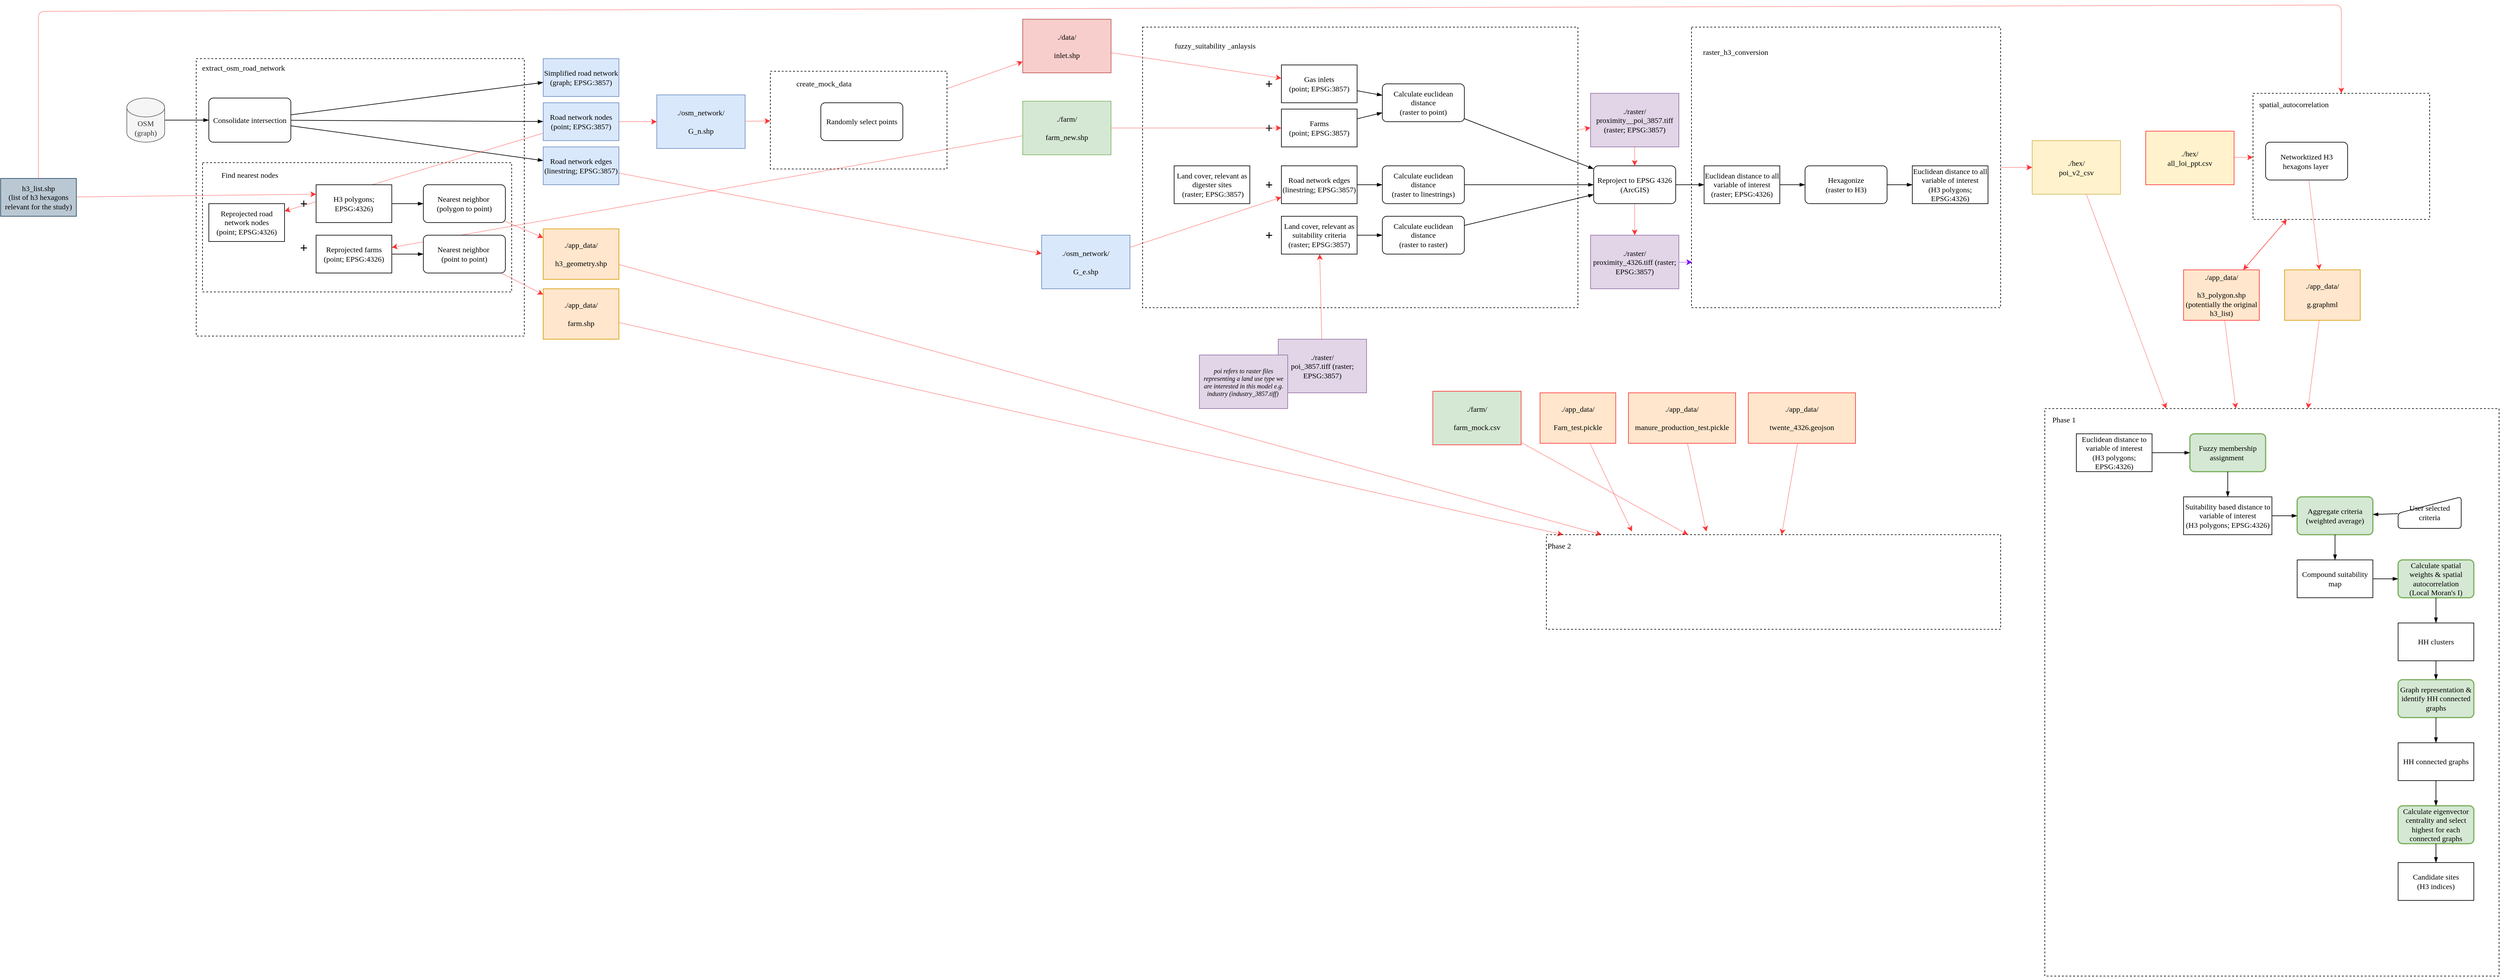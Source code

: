 <mxfile>
    <diagram id="fEbwRjq-CAVIX-2oLrUQ" name="Page-1">
        <mxGraphModel dx="-360" dy="-2003" grid="1" gridSize="10" guides="1" tooltips="1" connect="1" arrows="1" fold="1" page="1" pageScale="1" pageWidth="1100" pageHeight="850" math="0" shadow="0">
            <root>
                <mxCell id="0"/>
                <mxCell id="1" parent="0"/>
                <mxCell id="107" value="" style="rounded=0;whiteSpace=wrap;html=1;fillColor=none;strokeColor=default;dashed=1;fontFamily=Oswald;fontSource=https%3A%2F%2Ffonts.googleapis.com%2Fcss%3Ffamily%3DOswald;" parent="1" vertex="1">
                    <mxGeometry x="1830" y="2830" width="490" height="205" as="geometry"/>
                </mxCell>
                <mxCell id="62" value="" style="rounded=0;whiteSpace=wrap;html=1;fillColor=none;strokeColor=default;dashed=1;fontFamily=Oswald;fontSource=https%3A%2F%2Ffonts.googleapis.com%2Fcss%3Ffamily%3DOswald;" parent="1" vertex="1">
                    <mxGeometry x="1820" y="2665" width="520" height="440" as="geometry"/>
                </mxCell>
                <mxCell id="60" style="edgeStyle=none;html=1;dashed=1;dashPattern=1 1;strokeColor=#FF3333;fontFamily=Oswald;fontSource=https%3A%2F%2Ffonts.googleapis.com%2Fcss%3Ffamily%3DOswald;" parent="1" source="58" target="52" edge="1">
                    <mxGeometry relative="1" as="geometry"/>
                </mxCell>
                <mxCell id="58" value="" style="rounded=0;whiteSpace=wrap;html=1;fillColor=none;strokeColor=default;dashed=1;fontFamily=Oswald;fontSource=https%3A%2F%2Ffonts.googleapis.com%2Fcss%3Ffamily%3DOswald;" parent="1" vertex="1">
                    <mxGeometry x="2730" y="2685" width="280" height="155" as="geometry"/>
                </mxCell>
                <mxCell id="44" value="" style="edgeStyle=none;html=1;dashed=1;dashPattern=1 1;strokeColor=#FF3333;fontFamily=Oswald;fontSource=https%3A%2F%2Ffonts.googleapis.com%2Fcss%3Ffamily%3DOswald;" parent="1" source="30" target="43" edge="1">
                    <mxGeometry relative="1" as="geometry"/>
                </mxCell>
                <mxCell id="30" value="" style="rounded=0;whiteSpace=wrap;html=1;fillColor=none;strokeColor=default;dashed=1;fontFamily=Oswald;fontSource=https%3A%2F%2Ffonts.googleapis.com%2Fcss%3Ffamily%3DOswald;" parent="1" vertex="1">
                    <mxGeometry x="4190" y="2615" width="490" height="445" as="geometry"/>
                </mxCell>
                <mxCell id="28" value="" style="rounded=0;whiteSpace=wrap;html=1;fillColor=none;strokeColor=default;dashed=1;fontFamily=Oswald;fontSource=https%3A%2F%2Ffonts.googleapis.com%2Fcss%3Ffamily%3DOswald;" parent="1" vertex="1">
                    <mxGeometry x="3320" y="2615" width="690" height="445" as="geometry"/>
                </mxCell>
                <mxCell id="2" value="Land cover, relevant as digester sites&lt;br&gt;&amp;nbsp;(raster; EPSG:3857)" style="rounded=0;whiteSpace=wrap;html=1;fontFamily=Oswald;fontSource=https%3A%2F%2Ffonts.googleapis.com%2Fcss%3Ffamily%3DOswald;" parent="1" vertex="1">
                    <mxGeometry x="3370" y="2835" width="120" height="60" as="geometry"/>
                </mxCell>
                <mxCell id="3" value="" style="edgeStyle=none;html=1;fontSize=21;endArrow=blockThin;endFill=1;fontFamily=Oswald;fontSource=https%3A%2F%2Ffonts.googleapis.com%2Fcss%3Ffamily%3DOswald;" parent="1" source="4" target="6" edge="1">
                    <mxGeometry relative="1" as="geometry"/>
                </mxCell>
                <mxCell id="4" value="Land cover, relevant as suitability criteria (raster; EPSG:3857)" style="rounded=0;whiteSpace=wrap;html=1;fontFamily=Oswald;fontSource=https%3A%2F%2Ffonts.googleapis.com%2Fcss%3Ffamily%3DOswald;" parent="1" vertex="1">
                    <mxGeometry x="3540" y="2915" width="120" height="60" as="geometry"/>
                </mxCell>
                <mxCell id="5" style="edgeStyle=none;html=1;fontSize=21;endArrow=blockThin;endFill=1;fontFamily=Oswald;fontSource=https%3A%2F%2Ffonts.googleapis.com%2Fcss%3Ffamily%3DOswald;" parent="1" source="6" target="18" edge="1">
                    <mxGeometry relative="1" as="geometry"/>
                </mxCell>
                <mxCell id="6" value="Calculate euclidean distance &lt;br&gt;(raster to raster)" style="rounded=1;whiteSpace=wrap;html=1;absoluteArcSize=1;arcSize=14;strokeWidth=1;fontFamily=Oswald;fontSource=https%3A%2F%2Ffonts.googleapis.com%2Fcss%3Ffamily%3DOswald;" parent="1" vertex="1">
                    <mxGeometry x="3700" y="2915" width="130" height="60" as="geometry"/>
                </mxCell>
                <mxCell id="7" style="edgeStyle=none;html=1;fontSize=21;endArrow=blockThin;endFill=1;fontFamily=Oswald;fontSource=https%3A%2F%2Ffonts.googleapis.com%2Fcss%3Ffamily%3DOswald;" parent="1" source="8" target="18" edge="1">
                    <mxGeometry relative="1" as="geometry"/>
                </mxCell>
                <mxCell id="8" value="Calculate euclidean distance &lt;br&gt;(raster to linestrings)" style="rounded=1;whiteSpace=wrap;html=1;absoluteArcSize=1;arcSize=14;strokeWidth=1;fontFamily=Oswald;fontSource=https%3A%2F%2Ffonts.googleapis.com%2Fcss%3Ffamily%3DOswald;" parent="1" vertex="1">
                    <mxGeometry x="3700" y="2835" width="130" height="60" as="geometry"/>
                </mxCell>
                <mxCell id="9" style="edgeStyle=none;html=1;fontSize=21;endArrow=blockThin;endFill=1;fontFamily=Oswald;fontSource=https%3A%2F%2Ffonts.googleapis.com%2Fcss%3Ffamily%3DOswald;" parent="1" source="10" target="18" edge="1">
                    <mxGeometry relative="1" as="geometry"/>
                </mxCell>
                <mxCell id="10" value="Calculate euclidean distance &lt;br&gt;(raster to point)" style="rounded=1;whiteSpace=wrap;html=1;absoluteArcSize=1;arcSize=14;strokeWidth=1;fontFamily=Oswald;fontSource=https%3A%2F%2Ffonts.googleapis.com%2Fcss%3Ffamily%3DOswald;" parent="1" vertex="1">
                    <mxGeometry x="3700" y="2705" width="130" height="60" as="geometry"/>
                </mxCell>
                <mxCell id="11" value="" style="edgeStyle=none;html=1;fontSize=21;endArrow=blockThin;endFill=1;fontFamily=Oswald;fontSource=https%3A%2F%2Ffonts.googleapis.com%2Fcss%3Ffamily%3DOswald;" parent="1" source="12" target="8" edge="1">
                    <mxGeometry relative="1" as="geometry"/>
                </mxCell>
                <mxCell id="12" value="Road network edges&lt;br&gt;(linestring; EPSG:3857)" style="rounded=0;whiteSpace=wrap;html=1;fontFamily=Oswald;fontSource=https%3A%2F%2Ffonts.googleapis.com%2Fcss%3Ffamily%3DOswald;" parent="1" vertex="1">
                    <mxGeometry x="3540" y="2835" width="120" height="60" as="geometry"/>
                </mxCell>
                <mxCell id="13" style="edgeStyle=none;html=1;fontSize=21;endArrow=blockThin;endFill=1;fontFamily=Oswald;fontSource=https%3A%2F%2Ffonts.googleapis.com%2Fcss%3Ffamily%3DOswald;" parent="1" source="14" target="10" edge="1">
                    <mxGeometry relative="1" as="geometry"/>
                </mxCell>
                <mxCell id="14" value="Farms&lt;br&gt;(point; EPSG:3857)" style="rounded=0;whiteSpace=wrap;html=1;fontFamily=Oswald;fontSource=https%3A%2F%2Ffonts.googleapis.com%2Fcss%3Ffamily%3DOswald;" parent="1" vertex="1">
                    <mxGeometry x="3540" y="2745" width="120" height="60" as="geometry"/>
                </mxCell>
                <mxCell id="15" style="edgeStyle=none;html=1;fontSize=21;endArrow=blockThin;endFill=1;fontFamily=Oswald;fontSource=https%3A%2F%2Ffonts.googleapis.com%2Fcss%3Ffamily%3DOswald;" parent="1" source="16" target="10" edge="1">
                    <mxGeometry relative="1" as="geometry"/>
                </mxCell>
                <mxCell id="16" value="Gas inlets&lt;br&gt;(point; EPSG:3857)" style="rounded=0;whiteSpace=wrap;html=1;fontFamily=Oswald;fontSource=https%3A%2F%2Ffonts.googleapis.com%2Fcss%3Ffamily%3DOswald;" parent="1" vertex="1">
                    <mxGeometry x="3540" y="2675" width="120" height="60" as="geometry"/>
                </mxCell>
                <mxCell id="17" style="edgeStyle=none;html=1;fontSize=21;endArrow=blockThin;endFill=1;fontFamily=Oswald;fontSource=https%3A%2F%2Ffonts.googleapis.com%2Fcss%3Ffamily%3DOswald;" parent="1" source="18" target="20" edge="1">
                    <mxGeometry relative="1" as="geometry"/>
                </mxCell>
                <mxCell id="34" style="html=1;fontFamily=Oswald;fontSource=https%3A%2F%2Ffonts.googleapis.com%2Fcss%3Ffamily%3DOswald;dashed=1;dashPattern=1 1;strokeColor=#FF3333;" parent="1" source="28" target="33" edge="1">
                    <mxGeometry relative="1" as="geometry"/>
                </mxCell>
                <mxCell id="40" value="" style="edgeStyle=none;html=1;dashed=1;dashPattern=1 1;strokeColor=#FF3333;fontFamily=Oswald;fontSource=https%3A%2F%2Ffonts.googleapis.com%2Fcss%3Ffamily%3DOswald;" parent="1" source="18" target="39" edge="1">
                    <mxGeometry relative="1" as="geometry"/>
                </mxCell>
                <mxCell id="18" value="Reproject to EPSG 4326 (ArcGIS)" style="rounded=1;whiteSpace=wrap;html=1;absoluteArcSize=1;arcSize=14;strokeWidth=1;fontFamily=Oswald;fontSource=https%3A%2F%2Ffonts.googleapis.com%2Fcss%3Ffamily%3DOswald;" parent="1" vertex="1">
                    <mxGeometry x="4035" y="2835" width="130" height="60" as="geometry"/>
                </mxCell>
                <mxCell id="19" style="edgeStyle=none;html=1;fontSize=21;endArrow=blockThin;endFill=1;fontFamily=Oswald;fontSource=https%3A%2F%2Ffonts.googleapis.com%2Fcss%3Ffamily%3DOswald;" parent="1" source="20" target="22" edge="1">
                    <mxGeometry relative="1" as="geometry"/>
                </mxCell>
                <mxCell id="20" value="Euclidean distance to all variable of interest&lt;br&gt;(raster; EPSG:4326)" style="rounded=0;whiteSpace=wrap;html=1;fontFamily=Oswald;fontSource=https%3A%2F%2Ffonts.googleapis.com%2Fcss%3Ffamily%3DOswald;" parent="1" vertex="1">
                    <mxGeometry x="4210" y="2835" width="120" height="60" as="geometry"/>
                </mxCell>
                <mxCell id="21" style="edgeStyle=none;html=1;fontSize=21;endArrow=blockThin;endFill=1;fontFamily=Oswald;fontSource=https%3A%2F%2Ffonts.googleapis.com%2Fcss%3Ffamily%3DOswald;" parent="1" source="22" target="23" edge="1">
                    <mxGeometry relative="1" as="geometry"/>
                </mxCell>
                <mxCell id="22" value="Hexagonize &lt;br&gt;(raster to H3)" style="rounded=1;whiteSpace=wrap;html=1;absoluteArcSize=1;arcSize=14;strokeWidth=1;fontFamily=Oswald;fontSource=https%3A%2F%2Ffonts.googleapis.com%2Fcss%3Ffamily%3DOswald;" parent="1" vertex="1">
                    <mxGeometry x="4370" y="2835" width="130" height="60" as="geometry"/>
                </mxCell>
                <mxCell id="23" value="Euclidean distance to all variable of interest&lt;br&gt;(H3 polygons; EPSG:4326)" style="rounded=0;whiteSpace=wrap;html=1;fontFamily=Oswald;fontSource=https%3A%2F%2Ffonts.googleapis.com%2Fcss%3Ffamily%3DOswald;" parent="1" vertex="1">
                    <mxGeometry x="4540" y="2835" width="120" height="60" as="geometry"/>
                </mxCell>
                <mxCell id="24" value="+" style="text;html=1;align=center;verticalAlign=middle;resizable=0;points=[];autosize=1;strokeColor=none;fillColor=none;fontSize=21;fontStyle=1;fontFamily=Oswald;fontSource=https%3A%2F%2Ffonts.googleapis.com%2Fcss%3Ffamily%3DOswald;" parent="1" vertex="1">
                    <mxGeometry x="3505" y="2845" width="30" height="40" as="geometry"/>
                </mxCell>
                <mxCell id="25" value="+" style="text;html=1;align=center;verticalAlign=middle;resizable=0;points=[];autosize=1;strokeColor=none;fillColor=none;fontSize=21;fontStyle=1;fontFamily=Oswald;fontSource=https%3A%2F%2Ffonts.googleapis.com%2Fcss%3Ffamily%3DOswald;" parent="1" vertex="1">
                    <mxGeometry x="3505" y="2925" width="30" height="40" as="geometry"/>
                </mxCell>
                <mxCell id="26" value="+" style="text;html=1;align=center;verticalAlign=middle;resizable=0;points=[];autosize=1;strokeColor=none;fillColor=none;fontSize=21;fontStyle=1;fontFamily=Oswald;fontSource=https%3A%2F%2Ffonts.googleapis.com%2Fcss%3Ffamily%3DOswald;" parent="1" vertex="1">
                    <mxGeometry x="3505" y="2755" width="30" height="40" as="geometry"/>
                </mxCell>
                <mxCell id="27" value="+" style="text;html=1;align=center;verticalAlign=middle;resizable=0;points=[];autosize=1;strokeColor=none;fillColor=none;fontSize=21;fontStyle=1;fontFamily=Oswald;fontSource=https%3A%2F%2Ffonts.googleapis.com%2Fcss%3Ffamily%3DOswald;" parent="1" vertex="1">
                    <mxGeometry x="3505" y="2685" width="30" height="40" as="geometry"/>
                </mxCell>
                <mxCell id="29" value="raster_h3_conversion" style="text;html=1;strokeColor=none;fillColor=none;align=center;verticalAlign=middle;whiteSpace=wrap;rounded=0;dashed=1;fontFamily=Oswald;fontSource=https%3A%2F%2Ffonts.googleapis.com%2Fcss%3Ffamily%3DOswald;" parent="1" vertex="1">
                    <mxGeometry x="4230" y="2640" width="60" height="30" as="geometry"/>
                </mxCell>
                <mxCell id="32" value="fuzzy_suitability _anlaysis" style="text;html=1;strokeColor=none;fillColor=none;align=center;verticalAlign=middle;whiteSpace=wrap;rounded=0;dashed=1;fontFamily=Oswald;fontSource=https%3A%2F%2Ffonts.googleapis.com%2Fcss%3Ffamily%3DOswald;" parent="1" vertex="1">
                    <mxGeometry x="3360" y="2630" width="150" height="30" as="geometry"/>
                </mxCell>
                <mxCell id="36" value="" style="edgeStyle=none;html=1;dashed=1;dashPattern=1 1;strokeColor=#FF3333;fontFamily=Oswald;fontSource=https%3A%2F%2Ffonts.googleapis.com%2Fcss%3Ffamily%3DOswald;" parent="1" source="33" target="18" edge="1">
                    <mxGeometry relative="1" as="geometry"/>
                </mxCell>
                <mxCell id="33" value="./raster/&lt;br&gt;proximity__poi_3857.tiff (raster; EPSG:3857)" style="rounded=0;whiteSpace=wrap;html=1;fontFamily=Oswald;fontSource=https%3A%2F%2Ffonts.googleapis.com%2Fcss%3Ffamily%3DOswald;fillColor=#e1d5e7;strokeColor=#9673a6;" parent="1" vertex="1">
                    <mxGeometry x="4030" y="2720" width="140" height="85" as="geometry"/>
                </mxCell>
                <mxCell id="41" style="edgeStyle=none;html=1;dashed=1;dashPattern=1 1;strokeColor=#7F00FF;fontFamily=Oswald;fontSource=https%3A%2F%2Ffonts.googleapis.com%2Fcss%3Ffamily%3DOswald;entryX=0.002;entryY=0.838;entryDx=0;entryDy=0;entryPerimeter=0;" parent="1" source="39" target="30" edge="1">
                    <mxGeometry relative="1" as="geometry"/>
                </mxCell>
                <mxCell id="39" value="./raster/&lt;br&gt;proximity_4326.tiff (raster; EPSG:3857)" style="rounded=0;whiteSpace=wrap;html=1;fontFamily=Oswald;fontSource=https%3A%2F%2Ffonts.googleapis.com%2Fcss%3Ffamily%3DOswald;fillColor=#e1d5e7;strokeColor=#9673a6;" parent="1" vertex="1">
                    <mxGeometry x="4030" y="2945" width="140" height="85" as="geometry"/>
                </mxCell>
                <mxCell id="147" style="edgeStyle=none;html=1;dashed=1;dashPattern=1 1;strokeColor=#FF3333;fontFamily=Oswald;fontSource=https%3A%2F%2Ffonts.googleapis.com%2Fcss%3Ffamily%3DOswald;" parent="1" source="43" target="146" edge="1">
                    <mxGeometry relative="1" as="geometry"/>
                </mxCell>
                <mxCell id="43" value="./hex/&lt;br&gt;poi_v2_csv" style="rounded=0;whiteSpace=wrap;html=1;fontFamily=Oswald;fontSource=https%3A%2F%2Ffonts.googleapis.com%2Fcss%3Ffamily%3DOswald;fillColor=#fff2cc;strokeColor=#d6b656;" parent="1" vertex="1">
                    <mxGeometry x="4730" y="2795" width="140" height="85" as="geometry"/>
                </mxCell>
                <mxCell id="46" style="edgeStyle=none;html=1;dashed=1;dashPattern=1 1;strokeColor=#FF3333;fontFamily=Oswald;fontSource=https%3A%2F%2Ffonts.googleapis.com%2Fcss%3Ffamily%3DOswald;" parent="1" source="45" target="4" edge="1">
                    <mxGeometry relative="1" as="geometry"/>
                </mxCell>
                <mxCell id="45" value="./raster/&lt;br&gt;poi_3857.tiff (raster; EPSG:3857)" style="rounded=0;whiteSpace=wrap;html=1;fontFamily=Oswald;fontSource=https%3A%2F%2Ffonts.googleapis.com%2Fcss%3Ffamily%3DOswald;fillColor=#e1d5e7;strokeColor=#9673a6;" parent="1" vertex="1">
                    <mxGeometry x="3535" y="3110" width="140" height="85" as="geometry"/>
                </mxCell>
                <mxCell id="49" style="edgeStyle=none;html=1;dashed=1;dashPattern=1 1;strokeColor=#FF3333;fontFamily=Oswald;fontSource=https%3A%2F%2Ffonts.googleapis.com%2Fcss%3Ffamily%3DOswald;" parent="1" source="47" target="12" edge="1">
                    <mxGeometry relative="1" as="geometry"/>
                </mxCell>
                <mxCell id="47" value="./osm_network/&lt;br&gt;&lt;br&gt;G_e.shp" style="rounded=0;whiteSpace=wrap;html=1;fontFamily=Oswald;fontSource=https%3A%2F%2Ffonts.googleapis.com%2Fcss%3Ffamily%3DOswald;fillColor=#dae8fc;strokeColor=#6c8ebf;" parent="1" vertex="1">
                    <mxGeometry x="3160" y="2945" width="140" height="85" as="geometry"/>
                </mxCell>
                <mxCell id="51" style="edgeStyle=none;html=1;dashed=1;dashPattern=1 1;strokeColor=#FF3333;fontFamily=Oswald;fontSource=https%3A%2F%2Ffonts.googleapis.com%2Fcss%3Ffamily%3DOswald;" parent="1" source="50" target="14" edge="1">
                    <mxGeometry relative="1" as="geometry"/>
                </mxCell>
                <mxCell id="88" style="edgeStyle=none;html=1;dashed=1;dashPattern=1 1;strokeColor=#FF3333;fontFamily=Oswald;fontSource=https%3A%2F%2Ffonts.googleapis.com%2Fcss%3Ffamily%3DOswald;" parent="1" source="50" target="97" edge="1">
                    <mxGeometry relative="1" as="geometry">
                        <mxPoint x="2340" y="2917.149" as="targetPoint"/>
                    </mxGeometry>
                </mxCell>
                <mxCell id="50" value="./farm/&lt;br&gt;&lt;br&gt;farm_new.shp" style="rounded=0;whiteSpace=wrap;html=1;fontFamily=Oswald;fontSource=https%3A%2F%2Ffonts.googleapis.com%2Fcss%3Ffamily%3DOswald;fillColor=#d5e8d4;strokeColor=#82b366;" parent="1" vertex="1">
                    <mxGeometry x="3130" y="2732.5" width="140" height="85" as="geometry"/>
                </mxCell>
                <mxCell id="53" style="edgeStyle=none;html=1;dashed=1;dashPattern=1 1;strokeColor=#FF3333;fontFamily=Oswald;fontSource=https%3A%2F%2Ffonts.googleapis.com%2Fcss%3Ffamily%3DOswald;" parent="1" source="52" target="16" edge="1">
                    <mxGeometry relative="1" as="geometry"/>
                </mxCell>
                <mxCell id="52" value="./data/&lt;br&gt;&lt;br&gt;inlet.shp" style="rounded=0;whiteSpace=wrap;html=1;fontFamily=Oswald;fontSource=https%3A%2F%2Ffonts.googleapis.com%2Fcss%3Ffamily%3DOswald;fillColor=#f8cecc;strokeColor=#b85450;" parent="1" vertex="1">
                    <mxGeometry x="3130" y="2602.5" width="140" height="85" as="geometry"/>
                </mxCell>
                <mxCell id="59" value="" style="edgeStyle=none;html=1;dashed=1;dashPattern=1 1;strokeColor=#FF3333;fontFamily=Oswald;fontSource=https%3A%2F%2Ffonts.googleapis.com%2Fcss%3Ffamily%3DOswald;" parent="1" source="54" target="58" edge="1">
                    <mxGeometry relative="1" as="geometry"/>
                </mxCell>
                <mxCell id="54" value="./osm_network/&lt;br&gt;&lt;br&gt;G_n.shp" style="rounded=0;whiteSpace=wrap;html=1;fontFamily=Oswald;fontSource=https%3A%2F%2Ffonts.googleapis.com%2Fcss%3Ffamily%3DOswald;fillColor=#dae8fc;strokeColor=#6c8ebf;" parent="1" vertex="1">
                    <mxGeometry x="2550" y="2722.5" width="140" height="85" as="geometry"/>
                </mxCell>
                <mxCell id="56" value="Randomly select points" style="rounded=1;whiteSpace=wrap;html=1;absoluteArcSize=1;arcSize=14;strokeWidth=1;fontFamily=Oswald;fontSource=https%3A%2F%2Ffonts.googleapis.com%2Fcss%3Ffamily%3DOswald;" parent="1" vertex="1">
                    <mxGeometry x="2810" y="2735" width="130" height="60" as="geometry"/>
                </mxCell>
                <mxCell id="57" value="create_mock_data" style="text;html=1;strokeColor=none;fillColor=none;align=center;verticalAlign=middle;whiteSpace=wrap;rounded=0;dashed=1;fontFamily=Oswald;fontSource=https%3A%2F%2Ffonts.googleapis.com%2Fcss%3Ffamily%3DOswald;" parent="1" vertex="1">
                    <mxGeometry x="2740" y="2690" width="150" height="30" as="geometry"/>
                </mxCell>
                <mxCell id="64" value="extract_osm_road_network" style="text;html=1;strokeColor=none;fillColor=none;align=center;verticalAlign=middle;whiteSpace=wrap;rounded=0;dashed=1;fontFamily=Oswald;fontSource=https%3A%2F%2Ffonts.googleapis.com%2Fcss%3Ffamily%3DOswald;" parent="1" vertex="1">
                    <mxGeometry x="1820" y="2665" width="150" height="30" as="geometry"/>
                </mxCell>
                <mxCell id="65" value="" style="edgeStyle=none;html=1;endArrow=blockThin;endFill=1;fontFamily=Oswald;fontSource=https%3A%2F%2Ffonts.googleapis.com%2Fcss%3Ffamily%3DOswald;" parent="1" source="66" target="71" edge="1">
                    <mxGeometry relative="1" as="geometry">
                        <mxPoint x="1620" y="2755" as="targetPoint"/>
                    </mxGeometry>
                </mxCell>
                <mxCell id="66" value="OSM&lt;br&gt;(graph)" style="shape=cylinder3;whiteSpace=wrap;html=1;boundedLbl=1;backgroundOutline=1;size=15;fillColor=#f5f5f5;fontColor=#333333;strokeColor=#666666;fontFamily=Oswald;fontSource=https%3A%2F%2Ffonts.googleapis.com%2Fcss%3Ffamily%3DOswald;" parent="1" vertex="1">
                    <mxGeometry x="1710" y="2727.5" width="60" height="70" as="geometry"/>
                </mxCell>
                <mxCell id="67" value="Simplified road network &lt;br&gt;(graph; EPSG:3857)" style="rounded=0;whiteSpace=wrap;html=1;fillColor=#dae8fc;strokeColor=#6c8ebf;fontFamily=Oswald;fontSource=https%3A%2F%2Ffonts.googleapis.com%2Fcss%3Ffamily%3DOswald;" parent="1" vertex="1">
                    <mxGeometry x="2370" y="2665" width="120" height="60" as="geometry"/>
                </mxCell>
                <mxCell id="68" style="edgeStyle=none;html=1;endArrow=blockThin;endFill=1;fontFamily=Oswald;fontSource=https%3A%2F%2Ffonts.googleapis.com%2Fcss%3Ffamily%3DOswald;" parent="1" source="71" target="67" edge="1">
                    <mxGeometry relative="1" as="geometry">
                        <mxPoint x="2370" y="2750" as="targetPoint"/>
                    </mxGeometry>
                </mxCell>
                <mxCell id="69" style="edgeStyle=none;html=1;endArrow=blockThin;endFill=1;fontFamily=Oswald;fontSource=https%3A%2F%2Ffonts.googleapis.com%2Fcss%3Ffamily%3DOswald;" parent="1" source="71" target="72" edge="1">
                    <mxGeometry relative="1" as="geometry"/>
                </mxCell>
                <mxCell id="70" style="edgeStyle=none;html=1;endArrow=blockThin;endFill=1;fontFamily=Oswald;fontSource=https%3A%2F%2Ffonts.googleapis.com%2Fcss%3Ffamily%3DOswald;" parent="1" source="71" target="73" edge="1">
                    <mxGeometry relative="1" as="geometry"/>
                </mxCell>
                <mxCell id="71" value="Consolidate intersection" style="rounded=1;whiteSpace=wrap;html=1;absoluteArcSize=1;arcSize=14;strokeWidth=1;fontFamily=Oswald;fontSource=https%3A%2F%2Ffonts.googleapis.com%2Fcss%3Ffamily%3DOswald;" parent="1" vertex="1">
                    <mxGeometry x="1840" y="2727.5" width="130" height="70" as="geometry"/>
                </mxCell>
                <mxCell id="74" style="edgeStyle=none;html=1;dashed=1;dashPattern=1 1;strokeColor=#FF3333;fontFamily=Oswald;fontSource=https%3A%2F%2Ffonts.googleapis.com%2Fcss%3Ffamily%3DOswald;" parent="1" source="72" target="54" edge="1">
                    <mxGeometry relative="1" as="geometry"/>
                </mxCell>
                <mxCell id="109" style="edgeStyle=none;html=1;dashed=1;dashPattern=1 1;strokeColor=#FF3333;fontFamily=Oswald;fontSource=https%3A%2F%2Ffonts.googleapis.com%2Fcss%3Ffamily%3DOswald;" parent="1" source="72" target="93" edge="1">
                    <mxGeometry relative="1" as="geometry"/>
                </mxCell>
                <mxCell id="72" value="Road network nodes&lt;br&gt;(point; EPSG:3857)" style="rounded=0;whiteSpace=wrap;html=1;fillColor=#dae8fc;strokeColor=#6c8ebf;fontFamily=Oswald;fontSource=https%3A%2F%2Ffonts.googleapis.com%2Fcss%3Ffamily%3DOswald;" parent="1" vertex="1">
                    <mxGeometry x="2370" y="2735" width="120" height="60" as="geometry"/>
                </mxCell>
                <mxCell id="75" style="edgeStyle=none;html=1;dashed=1;dashPattern=1 1;strokeColor=#FF3333;fontFamily=Oswald;fontSource=https%3A%2F%2Ffonts.googleapis.com%2Fcss%3Ffamily%3DOswald;" parent="1" source="73" target="47" edge="1">
                    <mxGeometry relative="1" as="geometry"/>
                </mxCell>
                <mxCell id="73" value="Road network edges&lt;br&gt;(linestring; EPSG:3857)" style="rounded=0;whiteSpace=wrap;html=1;fillColor=#dae8fc;strokeColor=#6c8ebf;fontFamily=Oswald;fontSource=https%3A%2F%2Ffonts.googleapis.com%2Fcss%3Ffamily%3DOswald;" parent="1" vertex="1">
                    <mxGeometry x="2370" y="2805" width="120" height="60" as="geometry"/>
                </mxCell>
                <mxCell id="87" style="edgeStyle=none;html=1;dashed=1;dashPattern=1 1;strokeColor=#FF3333;fontFamily=Oswald;fontSource=https%3A%2F%2Ffonts.googleapis.com%2Fcss%3Ffamily%3DOswald;entryX=0;entryY=0.25;entryDx=0;entryDy=0;" parent="1" source="82" target="95" edge="1">
                    <mxGeometry relative="1" as="geometry">
                        <mxPoint x="1750" y="2955" as="targetPoint"/>
                    </mxGeometry>
                </mxCell>
                <mxCell id="176" style="edgeStyle=none;html=1;dashed=1;dashPattern=1 1;strokeColor=#FF3333;fontFamily=Oswald;fontSource=https%3A%2F%2Ffonts.googleapis.com%2Fcss%3Ffamily%3DOswald;" parent="1" source="82" target="152" edge="1">
                    <mxGeometry relative="1" as="geometry">
                        <Array as="points">
                            <mxPoint x="1570" y="2590"/>
                            <mxPoint x="5220" y="2580"/>
                        </Array>
                    </mxGeometry>
                </mxCell>
                <mxCell id="82" value="h3_list.shp&lt;br&gt;(list of h3 hexagons relevant for the study)" style="rounded=0;whiteSpace=wrap;html=1;fillColor=#bac8d3;strokeColor=#23445d;fontFamily=Oswald;fontSource=https%3A%2F%2Ffonts.googleapis.com%2Fcss%3Ffamily%3DOswald;" parent="1" vertex="1">
                    <mxGeometry x="1510" y="2855" width="120" height="60" as="geometry"/>
                </mxCell>
                <mxCell id="91" style="edgeStyle=none;html=1;dashed=1;dashPattern=1 1;strokeColor=#FF3333;fontFamily=Oswald;fontSource=https%3A%2F%2Ffonts.googleapis.com%2Fcss%3Ffamily%3DOswald;" parent="1" source="101" target="89" edge="1">
                    <mxGeometry relative="1" as="geometry">
                        <mxPoint x="2210" y="2910" as="sourcePoint"/>
                    </mxGeometry>
                </mxCell>
                <mxCell id="92" style="edgeStyle=none;html=1;dashed=1;dashPattern=1 1;strokeColor=#FF3333;fontFamily=Oswald;fontSource=https%3A%2F%2Ffonts.googleapis.com%2Fcss%3Ffamily%3DOswald;" parent="1" source="103" target="90" edge="1">
                    <mxGeometry relative="1" as="geometry">
                        <mxPoint x="2209.872" y="3062.5" as="sourcePoint"/>
                    </mxGeometry>
                </mxCell>
                <mxCell id="164" style="edgeStyle=none;html=1;dashed=1;dashPattern=1 1;strokeColor=#FF3333;fontFamily=Oswald;fontSource=https%3A%2F%2Ffonts.googleapis.com%2Fcss%3Ffamily%3DOswald;" parent="1" source="89" target="158" edge="1">
                    <mxGeometry relative="1" as="geometry"/>
                </mxCell>
                <mxCell id="89" value="./app_data/&lt;br&gt;&lt;br&gt;h3_geometry.shp" style="rounded=0;whiteSpace=wrap;html=1;fontFamily=Oswald;fontSource=https%3A%2F%2Ffonts.googleapis.com%2Fcss%3Ffamily%3DOswald;fillColor=#ffe6cc;strokeColor=#d79b00;" parent="1" vertex="1">
                    <mxGeometry x="2370" y="2935" width="120" height="80" as="geometry"/>
                </mxCell>
                <mxCell id="167" style="edgeStyle=none;html=1;dashed=1;dashPattern=1 1;strokeColor=#FF3333;fontFamily=Oswald;fontSource=https%3A%2F%2Ffonts.googleapis.com%2Fcss%3Ffamily%3DOswald;" parent="1" source="90" target="158" edge="1">
                    <mxGeometry relative="1" as="geometry"/>
                </mxCell>
                <mxCell id="90" value="./app_data/&lt;br&gt;&lt;br&gt;farm.shp" style="rounded=0;whiteSpace=wrap;html=1;fontFamily=Oswald;fontSource=https%3A%2F%2Ffonts.googleapis.com%2Fcss%3Ffamily%3DOswald;fillColor=#ffe6cc;strokeColor=#d79b00;" parent="1" vertex="1">
                    <mxGeometry x="2370" y="3030" width="120" height="80" as="geometry"/>
                </mxCell>
                <mxCell id="106" value="" style="group;fontFamily=Oswald;fontSource=https%3A%2F%2Ffonts.googleapis.com%2Fcss%3Ffamily%3DOswald;" parent="1" vertex="1" connectable="0">
                    <mxGeometry x="1580" y="2860" width="690" height="157.5" as="geometry"/>
                </mxCell>
                <mxCell id="93" value="Reprojected road network nodes&lt;br&gt;(point; EPSG:4326)" style="rounded=0;whiteSpace=wrap;html=1;fontFamily=Oswald;fontSource=https%3A%2F%2Ffonts.googleapis.com%2Fcss%3Ffamily%3DOswald;" parent="106" vertex="1">
                    <mxGeometry x="260" y="35" width="120" height="60" as="geometry"/>
                </mxCell>
                <mxCell id="95" value="H3 polygons; EPSG:4326)" style="rounded=0;whiteSpace=wrap;html=1;fontFamily=Oswald;fontSource=https%3A%2F%2Ffonts.googleapis.com%2Fcss%3Ffamily%3DOswald;" parent="106" vertex="1">
                    <mxGeometry x="430" y="5" width="120" height="60" as="geometry"/>
                </mxCell>
                <mxCell id="97" value="Reprojected farms&lt;br&gt;(point; EPSG:4326)" style="rounded=0;whiteSpace=wrap;html=1;fontFamily=Oswald;fontSource=https%3A%2F%2Ffonts.googleapis.com%2Fcss%3Ffamily%3DOswald;" parent="106" vertex="1">
                    <mxGeometry x="430" y="85" width="120" height="60" as="geometry"/>
                </mxCell>
                <mxCell id="98" value="+" style="text;html=1;align=center;verticalAlign=middle;resizable=0;points=[];autosize=1;strokeColor=none;fillColor=none;fontSize=21;fontStyle=1;fontFamily=Oswald;fontSource=https%3A%2F%2Ffonts.googleapis.com%2Fcss%3Ffamily%3DOswald;" parent="106" vertex="1">
                    <mxGeometry x="395" y="15" width="30" height="40" as="geometry"/>
                </mxCell>
                <mxCell id="99" value="+" style="text;html=1;align=center;verticalAlign=middle;resizable=0;points=[];autosize=1;strokeColor=none;fillColor=none;fontSize=21;fontStyle=1;fontFamily=Oswald;fontSource=https%3A%2F%2Ffonts.googleapis.com%2Fcss%3Ffamily%3DOswald;" parent="106" vertex="1">
                    <mxGeometry x="395" y="85" width="30" height="40" as="geometry"/>
                </mxCell>
                <mxCell id="101" value="Nearest neighbor&amp;nbsp;&lt;br&gt;(polygon to point)" style="rounded=1;whiteSpace=wrap;html=1;absoluteArcSize=1;arcSize=14;strokeWidth=1;fontFamily=Oswald;fontSource=https%3A%2F%2Ffonts.googleapis.com%2Fcss%3Ffamily%3DOswald;" parent="106" vertex="1">
                    <mxGeometry x="600" y="5" width="130" height="60" as="geometry"/>
                </mxCell>
                <mxCell id="94" value="" style="edgeStyle=none;html=1;fontSize=21;endArrow=blockThin;endFill=1;fontFamily=Oswald;fontSource=https%3A%2F%2Ffonts.googleapis.com%2Fcss%3Ffamily%3DOswald;" parent="106" source="95" target="101" edge="1">
                    <mxGeometry relative="1" as="geometry"/>
                </mxCell>
                <mxCell id="103" value="Nearest neighbor&amp;nbsp;&lt;br&gt;(point to point)" style="rounded=1;whiteSpace=wrap;html=1;absoluteArcSize=1;arcSize=14;strokeWidth=1;fontFamily=Oswald;fontSource=https%3A%2F%2Ffonts.googleapis.com%2Fcss%3Ffamily%3DOswald;" parent="106" vertex="1">
                    <mxGeometry x="600" y="85" width="130" height="60" as="geometry"/>
                </mxCell>
                <mxCell id="96" value="" style="edgeStyle=none;html=1;fontSize=21;endArrow=blockThin;endFill=1;fontFamily=Oswald;fontSource=https%3A%2F%2Ffonts.googleapis.com%2Fcss%3Ffamily%3DOswald;" parent="106" source="97" target="103" edge="1">
                    <mxGeometry relative="1" as="geometry"/>
                </mxCell>
                <mxCell id="108" value="Find nearest nodes" style="text;html=1;strokeColor=none;fillColor=none;align=center;verticalAlign=middle;whiteSpace=wrap;rounded=0;dashed=1;fontFamily=Oswald;fontSource=https%3A%2F%2Ffonts.googleapis.com%2Fcss%3Ffamily%3DOswald;" parent="1" vertex="1">
                    <mxGeometry x="1830" y="2835" width="150" height="30" as="geometry"/>
                </mxCell>
                <mxCell id="145" value="" style="group;fontFamily=Oswald;fontSource=https%3A%2F%2Ffonts.googleapis.com%2Fcss%3Ffamily%3DOswald;" parent="1" vertex="1" connectable="0">
                    <mxGeometry x="4800" y="3260" width="670" height="860" as="geometry"/>
                </mxCell>
                <mxCell id="118" value="Fuzzy membership assignment&amp;nbsp;" style="rounded=1;whiteSpace=wrap;html=1;absoluteArcSize=1;arcSize=14;strokeWidth=2;fillColor=#d5e8d4;strokeColor=#82b366;fontFamily=Oswald;fontSource=https%3A%2F%2Ffonts.googleapis.com%2Fcss%3Ffamily%3DOswald;" parent="145" vertex="1">
                    <mxGeometry x="180" width="120" height="60" as="geometry"/>
                </mxCell>
                <mxCell id="119" value="" style="edgeStyle=none;html=1;fontSize=21;endArrow=blockThin;endFill=1;fontFamily=Oswald;fontSource=https%3A%2F%2Ffonts.googleapis.com%2Fcss%3Ffamily%3DOswald;" parent="145" source="120" target="118" edge="1">
                    <mxGeometry relative="1" as="geometry"/>
                </mxCell>
                <mxCell id="120" value="Euclidean distance to variable of interest&lt;br&gt;(H3 polygons; EPSG:4326)" style="rounded=0;whiteSpace=wrap;html=1;fontFamily=Oswald;fontSource=https%3A%2F%2Ffonts.googleapis.com%2Fcss%3Ffamily%3DOswald;" parent="145" vertex="1">
                    <mxGeometry width="120" height="60" as="geometry"/>
                </mxCell>
                <mxCell id="122" value="Suitability based distance to variable of interest&lt;br&gt;(H3 polygons; EPSG:4326)" style="rounded=0;whiteSpace=wrap;html=1;fontFamily=Oswald;fontSource=https%3A%2F%2Ffonts.googleapis.com%2Fcss%3Ffamily%3DOswald;" parent="145" vertex="1">
                    <mxGeometry x="170" y="100" width="140" height="60" as="geometry"/>
                </mxCell>
                <mxCell id="117" value="" style="edgeStyle=none;html=1;fontSize=21;endArrow=blockThin;endFill=1;fontFamily=Oswald;fontSource=https%3A%2F%2Ffonts.googleapis.com%2Fcss%3Ffamily%3DOswald;" parent="145" source="118" target="122" edge="1">
                    <mxGeometry relative="1" as="geometry"/>
                </mxCell>
                <mxCell id="124" value="User selected criteria" style="html=1;strokeWidth=1;shape=manualInput;whiteSpace=wrap;rounded=1;size=26;arcSize=11;fontFamily=Oswald;fontSource=https%3A%2F%2Ffonts.googleapis.com%2Fcss%3Ffamily%3DOswald;" parent="145" vertex="1">
                    <mxGeometry x="510" y="100" width="100" height="50" as="geometry"/>
                </mxCell>
                <mxCell id="126" value="Aggregate criteria&lt;br&gt;(weighted average)" style="rounded=1;whiteSpace=wrap;html=1;absoluteArcSize=1;arcSize=14;strokeWidth=2;fillColor=#d5e8d4;strokeColor=#82b366;fontFamily=Oswald;fontSource=https%3A%2F%2Ffonts.googleapis.com%2Fcss%3Ffamily%3DOswald;" parent="145" vertex="1">
                    <mxGeometry x="350" y="100" width="120" height="60" as="geometry"/>
                </mxCell>
                <mxCell id="121" value="" style="edgeStyle=none;html=1;fontSize=21;endArrow=blockThin;endFill=1;fontFamily=Oswald;fontSource=https%3A%2F%2Ffonts.googleapis.com%2Fcss%3Ffamily%3DOswald;" parent="145" source="122" target="126" edge="1">
                    <mxGeometry relative="1" as="geometry"/>
                </mxCell>
                <mxCell id="123" value="" style="edgeStyle=none;html=1;fontSize=21;endArrow=blockThin;endFill=1;fontFamily=Oswald;fontSource=https%3A%2F%2Ffonts.googleapis.com%2Fcss%3Ffamily%3DOswald;" parent="145" source="124" target="126" edge="1">
                    <mxGeometry relative="1" as="geometry"/>
                </mxCell>
                <mxCell id="128" value="Compound suitability map" style="rounded=0;whiteSpace=wrap;html=1;fontFamily=Oswald;fontSource=https%3A%2F%2Ffonts.googleapis.com%2Fcss%3Ffamily%3DOswald;" parent="145" vertex="1">
                    <mxGeometry x="350" y="200" width="120" height="60" as="geometry"/>
                </mxCell>
                <mxCell id="125" value="" style="edgeStyle=none;html=1;fontSize=21;endArrow=blockThin;endFill=1;fontFamily=Oswald;fontSource=https%3A%2F%2Ffonts.googleapis.com%2Fcss%3Ffamily%3DOswald;" parent="145" source="126" target="128" edge="1">
                    <mxGeometry relative="1" as="geometry"/>
                </mxCell>
                <mxCell id="131" value="HH clusters" style="rounded=0;whiteSpace=wrap;html=1;fontFamily=Oswald;fontSource=https%3A%2F%2Ffonts.googleapis.com%2Fcss%3Ffamily%3DOswald;" parent="145" vertex="1">
                    <mxGeometry x="510" y="300" width="120" height="60" as="geometry"/>
                </mxCell>
                <mxCell id="133" value="Graph representation &amp;amp; identify HH connected graphs" style="rounded=1;whiteSpace=wrap;html=1;absoluteArcSize=1;arcSize=14;strokeWidth=2;fillColor=#d5e8d4;strokeColor=#82b366;fontFamily=Oswald;fontSource=https%3A%2F%2Ffonts.googleapis.com%2Fcss%3Ffamily%3DOswald;" parent="145" vertex="1">
                    <mxGeometry x="510" y="390" width="120" height="60" as="geometry"/>
                </mxCell>
                <mxCell id="130" value="" style="edgeStyle=none;html=1;fontSize=21;endArrow=blockThin;endFill=1;fontFamily=Oswald;fontSource=https%3A%2F%2Ffonts.googleapis.com%2Fcss%3Ffamily%3DOswald;" parent="145" source="131" target="133" edge="1">
                    <mxGeometry relative="1" as="geometry"/>
                </mxCell>
                <mxCell id="134" value="Calculate spatial weights &amp;amp; spatial autocorrelation &lt;br&gt;(Local Moran's I)" style="rounded=1;whiteSpace=wrap;html=1;absoluteArcSize=1;arcSize=14;strokeWidth=2;fillColor=#d5e8d4;strokeColor=#82b366;fontFamily=Oswald;fontSource=https%3A%2F%2Ffonts.googleapis.com%2Fcss%3Ffamily%3DOswald;" parent="145" vertex="1">
                    <mxGeometry x="510" y="200" width="120" height="60" as="geometry"/>
                </mxCell>
                <mxCell id="127" value="" style="edgeStyle=none;html=1;fontSize=21;endArrow=blockThin;endFill=1;fontFamily=Oswald;fontSource=https%3A%2F%2Ffonts.googleapis.com%2Fcss%3Ffamily%3DOswald;" parent="145" source="128" target="134" edge="1">
                    <mxGeometry relative="1" as="geometry"/>
                </mxCell>
                <mxCell id="129" value="" style="edgeStyle=none;html=1;fontSize=21;endArrow=blockThin;endFill=1;fontFamily=Oswald;fontSource=https%3A%2F%2Ffonts.googleapis.com%2Fcss%3Ffamily%3DOswald;" parent="145" source="134" target="131" edge="1">
                    <mxGeometry relative="1" as="geometry">
                        <mxPoint x="1140" y="30" as="sourcePoint"/>
                    </mxGeometry>
                </mxCell>
                <mxCell id="136" value="HH connected graphs" style="rounded=0;whiteSpace=wrap;html=1;fontFamily=Oswald;fontSource=https%3A%2F%2Ffonts.googleapis.com%2Fcss%3Ffamily%3DOswald;" parent="145" vertex="1">
                    <mxGeometry x="510" y="490" width="120" height="60" as="geometry"/>
                </mxCell>
                <mxCell id="132" value="" style="edgeStyle=none;html=1;fontSize=21;endArrow=blockThin;endFill=1;fontFamily=Oswald;fontSource=https%3A%2F%2Ffonts.googleapis.com%2Fcss%3Ffamily%3DOswald;" parent="145" source="133" target="136" edge="1">
                    <mxGeometry relative="1" as="geometry"/>
                </mxCell>
                <mxCell id="138" value="Calculate eigenvector centrality and select highest for each connected graphs" style="rounded=1;whiteSpace=wrap;html=1;absoluteArcSize=1;arcSize=14;strokeWidth=2;fillColor=#d5e8d4;strokeColor=#82b366;fontFamily=Oswald;fontSource=https%3A%2F%2Ffonts.googleapis.com%2Fcss%3Ffamily%3DOswald;" parent="145" vertex="1">
                    <mxGeometry x="510" y="590" width="120" height="60" as="geometry"/>
                </mxCell>
                <mxCell id="135" value="" style="edgeStyle=none;html=1;fontSize=21;endArrow=blockThin;endFill=1;fontFamily=Oswald;fontSource=https%3A%2F%2Ffonts.googleapis.com%2Fcss%3Ffamily%3DOswald;" parent="145" source="136" target="138" edge="1">
                    <mxGeometry relative="1" as="geometry"/>
                </mxCell>
                <mxCell id="139" value="Candidate sites&lt;br&gt;(H3 indices)" style="rounded=0;whiteSpace=wrap;html=1;fontFamily=Oswald;fontSource=https%3A%2F%2Ffonts.googleapis.com%2Fcss%3Ffamily%3DOswald;" parent="145" vertex="1">
                    <mxGeometry x="510" y="680" width="120" height="60" as="geometry"/>
                </mxCell>
                <mxCell id="137" value="" style="edgeStyle=none;html=1;fontSize=21;endArrow=blockThin;endFill=1;fontFamily=Oswald;fontSource=https%3A%2F%2Ffonts.googleapis.com%2Fcss%3Ffamily%3DOswald;" parent="145" source="138" target="139" edge="1">
                    <mxGeometry relative="1" as="geometry"/>
                </mxCell>
                <mxCell id="146" value="" style="rounded=0;whiteSpace=wrap;html=1;fillColor=none;strokeColor=default;dashed=1;fontFamily=Oswald;fontSource=https%3A%2F%2Ffonts.googleapis.com%2Fcss%3Ffamily%3DOswald;" parent="145" vertex="1">
                    <mxGeometry x="-50" y="-40" width="720" height="900" as="geometry"/>
                </mxCell>
                <mxCell id="149" style="edgeStyle=none;html=1;dashed=1;dashPattern=1 1;strokeColor=#FF3333;fontFamily=Oswald;fontSource=https%3A%2F%2Ffonts.googleapis.com%2Fcss%3Ffamily%3DOswald;" parent="1" source="148" target="146" edge="1">
                    <mxGeometry relative="1" as="geometry"/>
                </mxCell>
                <mxCell id="172" style="edgeStyle=none;html=1;dashed=1;dashPattern=1 1;strokeColor=#FF3333;fontFamily=Oswald;fontSource=https%3A%2F%2Ffonts.googleapis.com%2Fcss%3Ffamily%3DOswald;" parent="1" source="148" target="152" edge="1">
                    <mxGeometry relative="1" as="geometry"/>
                </mxCell>
                <mxCell id="148" value="./app_data/&lt;br&gt;&lt;br&gt;h3_polygon.shp (potentially the original h3_list)" style="rounded=0;whiteSpace=wrap;html=1;fontFamily=Oswald;fontSource=https%3A%2F%2Ffonts.googleapis.com%2Fcss%3Ffamily%3DOswald;fillColor=#ffe6cc;strokeColor=#FF3333;" parent="1" vertex="1">
                    <mxGeometry x="4970" y="3000" width="120" height="80" as="geometry"/>
                </mxCell>
                <mxCell id="156" style="edgeStyle=none;html=1;dashed=1;dashPattern=1 1;strokeColor=#FF3333;fontFamily=Oswald;fontSource=https%3A%2F%2Ffonts.googleapis.com%2Fcss%3Ffamily%3DOswald;" parent="1" source="151" target="146" edge="1">
                    <mxGeometry relative="1" as="geometry"/>
                </mxCell>
                <mxCell id="151" value="./app_data/&lt;br&gt;&lt;br&gt;g.graphml" style="rounded=0;whiteSpace=wrap;html=1;fontFamily=Oswald;fontSource=https%3A%2F%2Ffonts.googleapis.com%2Fcss%3Ffamily%3DOswald;fillColor=#ffe6cc;strokeColor=#d79b00;" parent="1" vertex="1">
                    <mxGeometry x="5130" y="3000" width="120" height="80" as="geometry"/>
                </mxCell>
                <mxCell id="174" style="edgeStyle=none;html=1;dashed=1;dashPattern=1 1;strokeColor=#FF3333;fontFamily=Oswald;fontSource=https%3A%2F%2Ffonts.googleapis.com%2Fcss%3Ffamily%3DOswald;" parent="1" source="152" target="148" edge="1">
                    <mxGeometry relative="1" as="geometry"/>
                </mxCell>
                <mxCell id="152" value="" style="rounded=0;whiteSpace=wrap;html=1;fillColor=none;strokeColor=default;dashed=1;fontFamily=Oswald;fontSource=https%3A%2F%2Ffonts.googleapis.com%2Fcss%3Ffamily%3DOswald;" parent="1" vertex="1">
                    <mxGeometry x="5080" y="2720" width="280" height="200" as="geometry"/>
                </mxCell>
                <mxCell id="153" value="spatial_autocorrelation" style="text;html=1;strokeColor=none;fillColor=none;align=center;verticalAlign=middle;whiteSpace=wrap;rounded=0;dashed=1;fontFamily=Oswald;fontSource=https%3A%2F%2Ffonts.googleapis.com%2Fcss%3Ffamily%3DOswald;" parent="1" vertex="1">
                    <mxGeometry x="5080" y="2720" width="130" height="35" as="geometry"/>
                </mxCell>
                <mxCell id="155" style="edgeStyle=none;html=1;dashed=1;dashPattern=1 1;strokeColor=#FF3333;fontFamily=Oswald;fontSource=https%3A%2F%2Ffonts.googleapis.com%2Fcss%3Ffamily%3DOswald;" parent="1" source="154" target="151" edge="1">
                    <mxGeometry relative="1" as="geometry"/>
                </mxCell>
                <mxCell id="154" value="Networktized H3 hexagons layer&amp;nbsp;" style="rounded=1;whiteSpace=wrap;html=1;absoluteArcSize=1;arcSize=14;strokeWidth=1;fontFamily=Oswald;fontSource=https%3A%2F%2Ffonts.googleapis.com%2Fcss%3Ffamily%3DOswald;" parent="1" vertex="1">
                    <mxGeometry x="5100" y="2797.5" width="130" height="60" as="geometry"/>
                </mxCell>
                <mxCell id="158" value="" style="rounded=0;whiteSpace=wrap;html=1;fillColor=none;strokeColor=default;dashed=1;fontFamily=Oswald;fontSource=https%3A%2F%2Ffonts.googleapis.com%2Fcss%3Ffamily%3DOswald;" parent="1" vertex="1">
                    <mxGeometry x="3960" y="3420" width="720" height="150" as="geometry"/>
                </mxCell>
                <mxCell id="159" value="Phase 2" style="text;html=1;strokeColor=none;fillColor=none;align=left;verticalAlign=middle;whiteSpace=wrap;rounded=0;dashed=1;fontFamily=Oswald;fontSource=https%3A%2F%2Ffonts.googleapis.com%2Fcss%3Ffamily%3DOswald;" parent="1" vertex="1">
                    <mxGeometry x="3960" y="3420" width="130" height="35" as="geometry"/>
                </mxCell>
                <mxCell id="157" value="Phase 1" style="text;html=1;strokeColor=none;fillColor=none;align=left;verticalAlign=middle;whiteSpace=wrap;rounded=0;dashed=1;fontFamily=Oswald;fontSource=https%3A%2F%2Ffonts.googleapis.com%2Fcss%3Ffamily%3DOswald;" parent="1" vertex="1">
                    <mxGeometry x="4760" y="3220" width="130" height="35" as="geometry"/>
                </mxCell>
                <mxCell id="162" style="edgeStyle=none;html=1;dashed=1;dashPattern=1 1;strokeColor=#FF3333;fontFamily=Oswald;fontSource=https%3A%2F%2Ffonts.googleapis.com%2Fcss%3Ffamily%3DOswald;" parent="1" source="160" edge="1">
                    <mxGeometry relative="1" as="geometry">
                        <mxPoint x="4095.714" y="3415" as="targetPoint"/>
                    </mxGeometry>
                </mxCell>
                <mxCell id="160" value="./app_data/&lt;br&gt;&lt;br&gt;Farn_test.pickle" style="rounded=0;whiteSpace=wrap;html=1;fontFamily=Oswald;fontSource=https%3A%2F%2Ffonts.googleapis.com%2Fcss%3Ffamily%3DOswald;fillColor=#ffe6cc;strokeColor=#FF3333;" parent="1" vertex="1">
                    <mxGeometry x="3950" y="3195" width="120" height="80" as="geometry"/>
                </mxCell>
                <mxCell id="163" style="edgeStyle=none;html=1;dashed=1;dashPattern=1 1;strokeColor=#FF3333;fontFamily=Oswald;fontSource=https%3A%2F%2Ffonts.googleapis.com%2Fcss%3Ffamily%3DOswald;" parent="1" source="161" edge="1">
                    <mxGeometry relative="1" as="geometry">
                        <mxPoint x="4213.571" y="3415" as="targetPoint"/>
                    </mxGeometry>
                </mxCell>
                <mxCell id="161" value="./app_data/&lt;br&gt;&lt;br&gt;manure_production_test.pickle" style="rounded=0;whiteSpace=wrap;html=1;fontFamily=Oswald;fontSource=https%3A%2F%2Ffonts.googleapis.com%2Fcss%3Ffamily%3DOswald;fillColor=#ffe6cc;strokeColor=#FF3333;" parent="1" vertex="1">
                    <mxGeometry x="4090" y="3195" width="170" height="80" as="geometry"/>
                </mxCell>
                <mxCell id="166" style="edgeStyle=none;html=1;dashed=1;dashPattern=1 1;strokeColor=#FF3333;fontFamily=Oswald;fontSource=https%3A%2F%2Ffonts.googleapis.com%2Fcss%3Ffamily%3DOswald;" parent="1" source="165" target="158" edge="1">
                    <mxGeometry relative="1" as="geometry"/>
                </mxCell>
                <mxCell id="165" value="./app_data/&lt;br&gt;&lt;br&gt;twente_4326.geojson" style="rounded=0;whiteSpace=wrap;html=1;fontFamily=Oswald;fontSource=https%3A%2F%2Ffonts.googleapis.com%2Fcss%3Ffamily%3DOswald;fillColor=#ffe6cc;strokeColor=#FF3333;" parent="1" vertex="1">
                    <mxGeometry x="4280" y="3195" width="170" height="80" as="geometry"/>
                </mxCell>
                <mxCell id="169" style="edgeStyle=none;html=1;dashed=1;dashPattern=1 1;strokeColor=#FF3333;fontFamily=Oswald;fontSource=https%3A%2F%2Ffonts.googleapis.com%2Fcss%3Ffamily%3DOswald;" parent="1" source="168" target="158" edge="1">
                    <mxGeometry relative="1" as="geometry"/>
                </mxCell>
                <mxCell id="168" value="./farm/&lt;br&gt;&lt;br&gt;farm_mock.csv" style="rounded=0;whiteSpace=wrap;html=1;fontFamily=Oswald;fontSource=https%3A%2F%2Ffonts.googleapis.com%2Fcss%3Ffamily%3DOswald;fillColor=#d5e8d4;strokeColor=#FF3333;" parent="1" vertex="1">
                    <mxGeometry x="3780" y="3192.5" width="140" height="85" as="geometry"/>
                </mxCell>
                <mxCell id="178" style="edgeStyle=none;html=1;dashed=1;dashPattern=1 1;strokeColor=#FF3333;fontFamily=Oswald;fontSource=https%3A%2F%2Ffonts.googleapis.com%2Fcss%3Ffamily%3DOswald;" parent="1" source="177" target="152" edge="1">
                    <mxGeometry relative="1" as="geometry"/>
                </mxCell>
                <mxCell id="177" value="./hex/&lt;br&gt;all_loi_ppt.csv" style="rounded=0;whiteSpace=wrap;html=1;fontFamily=Oswald;fontSource=https%3A%2F%2Ffonts.googleapis.com%2Fcss%3Ffamily%3DOswald;fillColor=#fff2cc;strokeColor=#FF3333;" parent="1" vertex="1">
                    <mxGeometry x="4910" y="2780" width="140" height="85" as="geometry"/>
                </mxCell>
                <mxCell id="179" value="poi refers to raster files representing a land use type we are interested in this model e.g. industry (industry_3857.tiff)&amp;nbsp;" style="rounded=0;whiteSpace=wrap;html=1;fontFamily=Oswald;fontSource=https%3A%2F%2Ffonts.googleapis.com%2Fcss%3Ffamily%3DOswald;fillColor=#e1d5e7;strokeColor=#9673a6;fontStyle=2;fontSize=10;" vertex="1" parent="1">
                    <mxGeometry x="3410" y="3135" width="140" height="85" as="geometry"/>
                </mxCell>
            </root>
        </mxGraphModel>
    </diagram>
</mxfile>